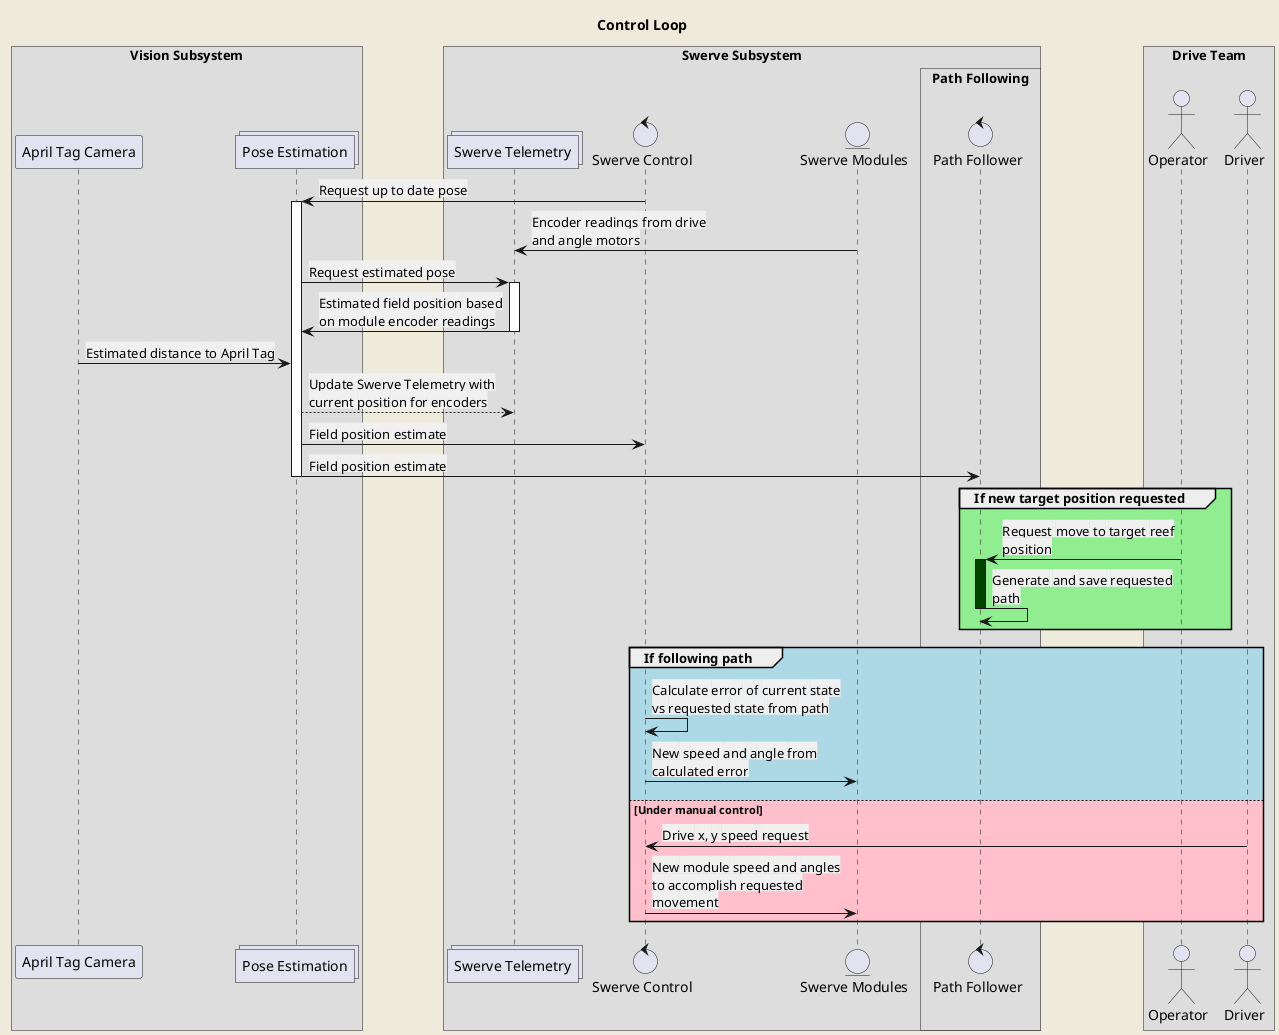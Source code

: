 @startuml Control
!pragma teoz true
skinparam backgroundColor #EEEBDC
box "Vision Subsystem"
participant "April Tag Camera" as cam0
collections "Pose Estimation" as poseEstimation
end box
box "Swerve Subsystem"
collections "Swerve Telemetry" as swerveTele
control "Swerve Control" as swerveControl
entity "Swerve Modules" as swerveModules
box "Path Following"
control "Path Follower" as pathfinding
end box
end box
box "Drive Team"
actor "Operator" as operator
actor "Driver" as driver
end box
title "Control Loop"
skinparam maxMessageSize 200
swerveControl -> poseEstimation :   <back:#f0f0f0>Request up to date pose
activate poseEstimation
swerveModules -> swerveTele :   <back:#f0f0f0>Encoder readings from drive and angle motors
poseEstimation -> swerveTele :   <back:#f0f0f0>Request estimated pose
activate swerveTele
swerveTele -> poseEstimation :   <back:#f0f0f0>Estimated field position based on module encoder readings
deactivate swerveTele
cam0 -> poseEstimation :   <back:#f0f0f0>Estimated distance to April Tag
poseEstimation --> swerveTele :   <back:#f0f0f0>Update Swerve Telemetry with current position for encoders
poseEstimation -> swerveControl :   <back:#f0f0f0>Field position estimate
poseEstimation -> pathfinding :   <back:#f0f0f0>Field position estimate
deactivate poseEstimation
group #LightGreen If new target position requested
operator -> pathfinding :   <back:#f0f0f0>Request move to target reef position
activate pathfinding #004400
pathfinding -> pathfinding : <back:#f0f0f0>Generate and save requested path
deactivate pathfinding
end
group #LightBlue If following path
swerveControl -> swerveControl :   <back:#f0f0f0>Calculate error of current state vs requested state from path
swerveControl -> swerveModules :   <back:#f0f0f0>New speed and angle from calculated error
else #Pink Under manual control
driver -> swerveControl : <back:#f0f0f0>Drive x, y speed request
swerveControl -> swerveModules : <back:#f0f0f0>New module speed and angles to accomplish requested movement
end
@enduml